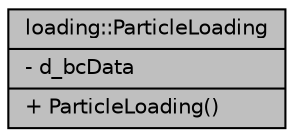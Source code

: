 digraph "loading::ParticleLoading"
{
  edge [fontname="Helvetica",fontsize="10",labelfontname="Helvetica",labelfontsize="10"];
  node [fontname="Helvetica",fontsize="10",shape=record];
  Node3 [label="{loading::ParticleLoading\n|- d_bcData\l|+ ParticleLoading()\l}",height=0.2,width=0.4,color="black", fillcolor="grey75", style="filled", fontcolor="black"];
}
